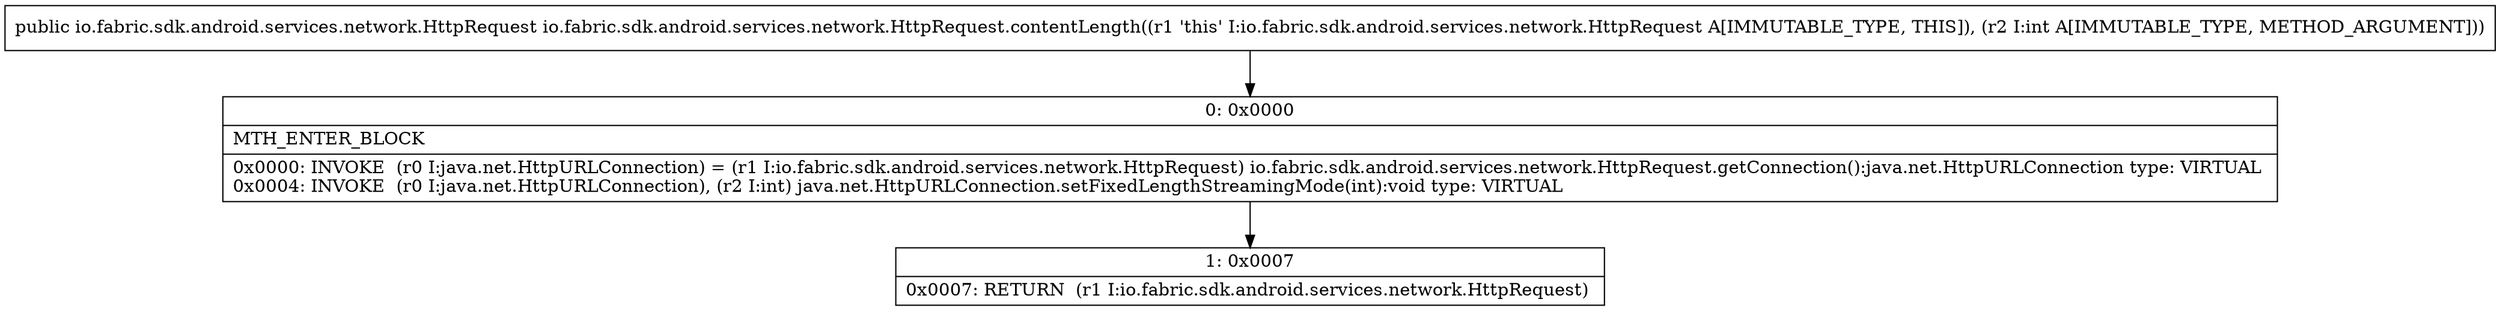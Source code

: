 digraph "CFG forio.fabric.sdk.android.services.network.HttpRequest.contentLength(I)Lio\/fabric\/sdk\/android\/services\/network\/HttpRequest;" {
Node_0 [shape=record,label="{0\:\ 0x0000|MTH_ENTER_BLOCK\l|0x0000: INVOKE  (r0 I:java.net.HttpURLConnection) = (r1 I:io.fabric.sdk.android.services.network.HttpRequest) io.fabric.sdk.android.services.network.HttpRequest.getConnection():java.net.HttpURLConnection type: VIRTUAL \l0x0004: INVOKE  (r0 I:java.net.HttpURLConnection), (r2 I:int) java.net.HttpURLConnection.setFixedLengthStreamingMode(int):void type: VIRTUAL \l}"];
Node_1 [shape=record,label="{1\:\ 0x0007|0x0007: RETURN  (r1 I:io.fabric.sdk.android.services.network.HttpRequest) \l}"];
MethodNode[shape=record,label="{public io.fabric.sdk.android.services.network.HttpRequest io.fabric.sdk.android.services.network.HttpRequest.contentLength((r1 'this' I:io.fabric.sdk.android.services.network.HttpRequest A[IMMUTABLE_TYPE, THIS]), (r2 I:int A[IMMUTABLE_TYPE, METHOD_ARGUMENT])) }"];
MethodNode -> Node_0;
Node_0 -> Node_1;
}

